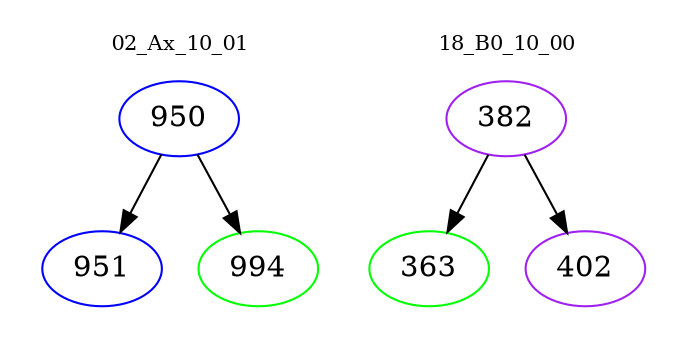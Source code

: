 digraph{
subgraph cluster_0 {
color = white
label = "02_Ax_10_01";
fontsize=10;
T0_950 [label="950", color="blue"]
T0_950 -> T0_951 [color="black"]
T0_951 [label="951", color="blue"]
T0_950 -> T0_994 [color="black"]
T0_994 [label="994", color="green"]
}
subgraph cluster_1 {
color = white
label = "18_B0_10_00";
fontsize=10;
T1_382 [label="382", color="purple"]
T1_382 -> T1_363 [color="black"]
T1_363 [label="363", color="green"]
T1_382 -> T1_402 [color="black"]
T1_402 [label="402", color="purple"]
}
}
